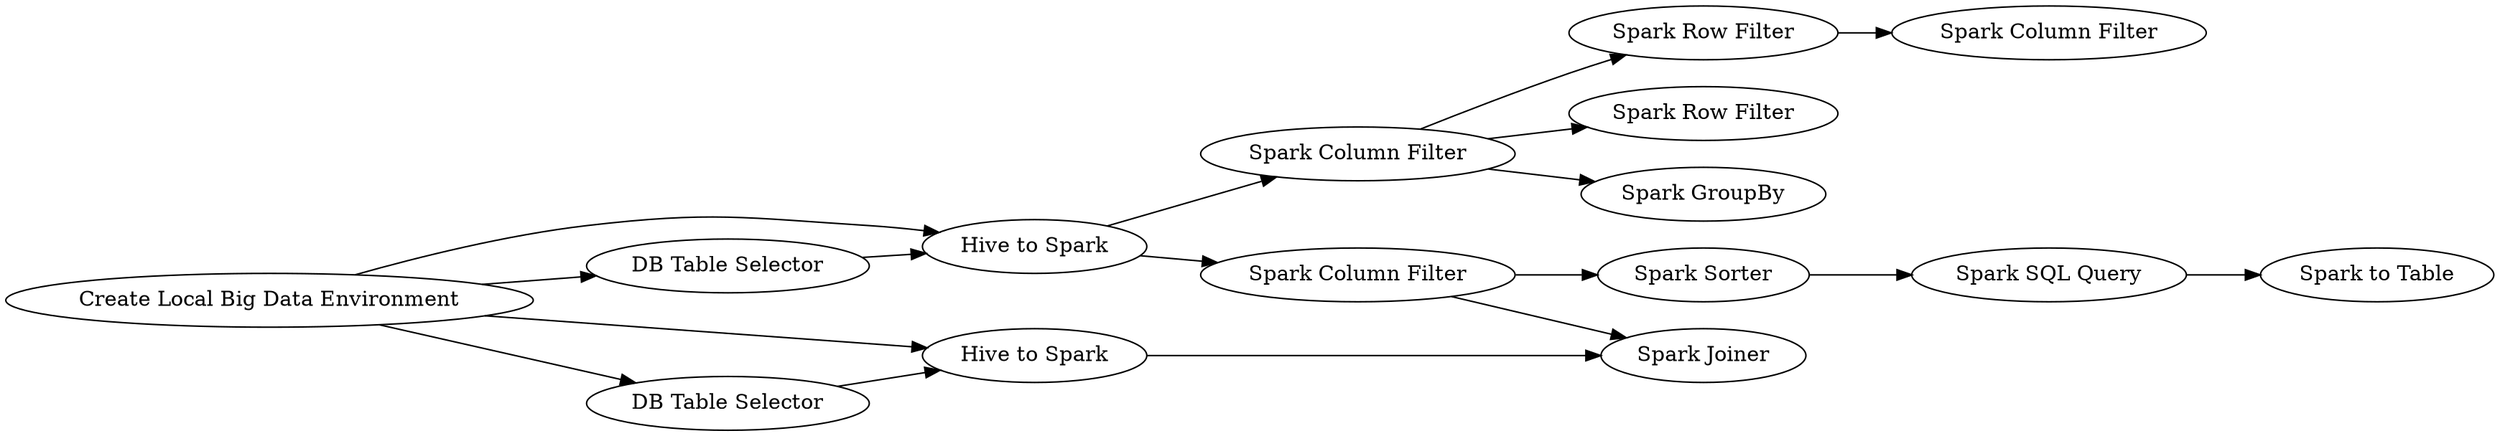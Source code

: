 digraph {
	249 -> 240
	248 -> 215
	212 -> 247
	212 -> 249
	216 -> 220
	214 -> 216
	249 -> 214
	240 -> 242
	212 -> 246
	212 -> 248
	220 -> 207
	214 -> 215
	246 -> 248
	242 -> 244
	247 -> 249
	240 -> 241
	240 -> 243
	246 [label="DB Table Selector"]
	247 [label="DB Table Selector"]
	248 [label="Hive to Spark"]
	242 [label="Spark Row Filter"]
	207 [label="Spark to Table"]
	244 [label="Spark Column Filter"]
	241 [label="Spark Row Filter"]
	216 [label="Spark Sorter"]
	243 [label="Spark GroupBy"]
	249 [label="Hive to Spark"]
	212 [label="Create Local Big Data Environment"]
	220 [label="Spark SQL Query"]
	215 [label="Spark Joiner"]
	214 [label="Spark Column Filter"]
	240 [label="Spark Column Filter"]
	rankdir=LR
}
